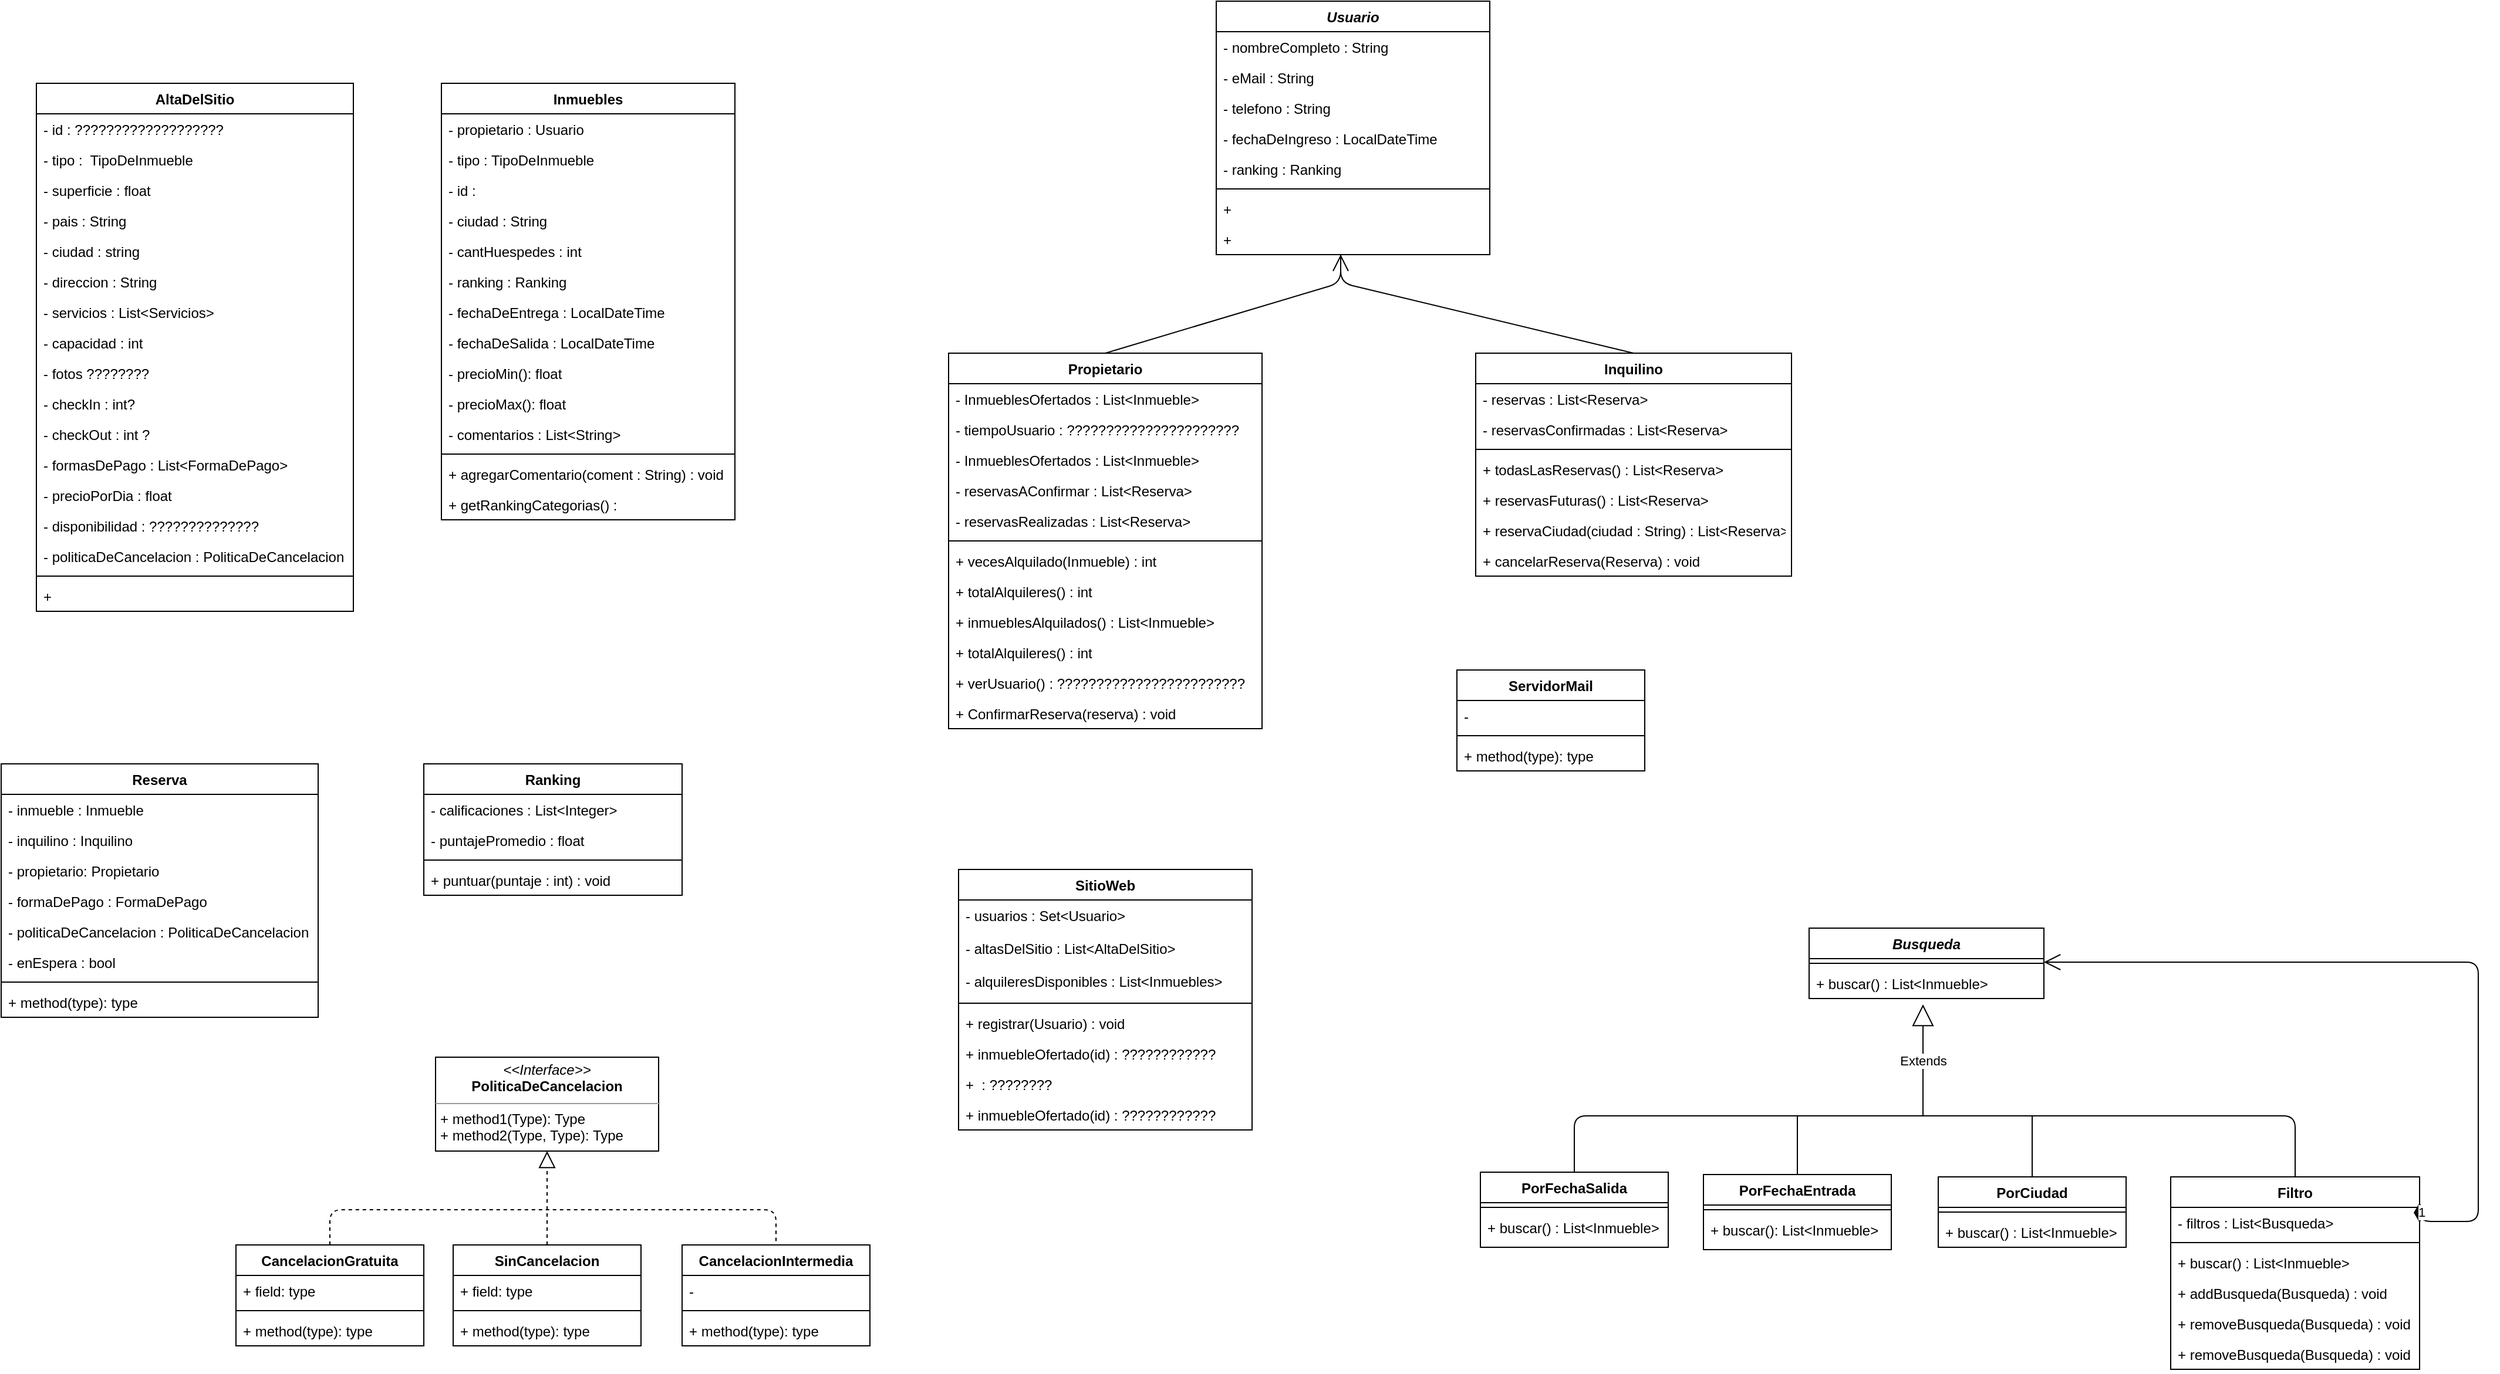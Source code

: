 <mxfile version="14.7.6" type="device"><diagram id="MOPJy_3uj7ncLjayXrmb" name="Page-1"><mxGraphModel dx="857" dy="722" grid="1" gridSize="10" guides="1" tooltips="1" connect="1" arrows="1" fold="1" page="1" pageScale="1" pageWidth="827" pageHeight="1169" math="0" shadow="0"><root><mxCell id="0"/><mxCell id="1" parent="0"/><mxCell id="2KjLav7BiIT0HmaRuALu-5" value="Usuario" style="swimlane;fontStyle=3;align=center;verticalAlign=top;childLayout=stackLayout;horizontal=1;startSize=26;horizontalStack=0;resizeParent=1;resizeParentMax=0;resizeLast=0;collapsible=1;marginBottom=0;" parent="1" vertex="1"><mxGeometry x="1155" y="40" width="233" height="216" as="geometry"/></mxCell><mxCell id="2KjLav7BiIT0HmaRuALu-9" value="- nombreCompleto : String" style="text;strokeColor=none;fillColor=none;align=left;verticalAlign=top;spacingLeft=4;spacingRight=4;overflow=hidden;rotatable=0;points=[[0,0.5],[1,0.5]];portConstraint=eastwest;" parent="2KjLav7BiIT0HmaRuALu-5" vertex="1"><mxGeometry y="26" width="233" height="26" as="geometry"/></mxCell><mxCell id="2KjLav7BiIT0HmaRuALu-6" value="- eMail : String" style="text;strokeColor=none;fillColor=none;align=left;verticalAlign=top;spacingLeft=4;spacingRight=4;overflow=hidden;rotatable=0;points=[[0,0.5],[1,0.5]];portConstraint=eastwest;" parent="2KjLav7BiIT0HmaRuALu-5" vertex="1"><mxGeometry y="52" width="233" height="26" as="geometry"/></mxCell><mxCell id="2KjLav7BiIT0HmaRuALu-10" value="- telefono : String" style="text;strokeColor=none;fillColor=none;align=left;verticalAlign=top;spacingLeft=4;spacingRight=4;overflow=hidden;rotatable=0;points=[[0,0.5],[1,0.5]];portConstraint=eastwest;" parent="2KjLav7BiIT0HmaRuALu-5" vertex="1"><mxGeometry y="78" width="233" height="26" as="geometry"/></mxCell><mxCell id="yBXDAzbW77xj4oHBGd5H-38" value="- fechaDeIngreso : LocalDateTime" style="text;strokeColor=none;fillColor=none;align=left;verticalAlign=top;spacingLeft=4;spacingRight=4;overflow=hidden;rotatable=0;points=[[0,0.5],[1,0.5]];portConstraint=eastwest;" parent="2KjLav7BiIT0HmaRuALu-5" vertex="1"><mxGeometry y="104" width="233" height="26" as="geometry"/></mxCell><mxCell id="2KjLav7BiIT0HmaRuALu-50" value="- ranking : Ranking" style="text;strokeColor=none;fillColor=none;align=left;verticalAlign=top;spacingLeft=4;spacingRight=4;overflow=hidden;rotatable=0;points=[[0,0.5],[1,0.5]];portConstraint=eastwest;" parent="2KjLav7BiIT0HmaRuALu-5" vertex="1"><mxGeometry y="130" width="233" height="26" as="geometry"/></mxCell><mxCell id="2KjLav7BiIT0HmaRuALu-7" value="" style="line;strokeWidth=1;fillColor=none;align=left;verticalAlign=middle;spacingTop=-1;spacingLeft=3;spacingRight=3;rotatable=0;labelPosition=right;points=[];portConstraint=eastwest;" parent="2KjLav7BiIT0HmaRuALu-5" vertex="1"><mxGeometry y="156" width="233" height="8" as="geometry"/></mxCell><mxCell id="2KjLav7BiIT0HmaRuALu-53" value="+" style="text;strokeColor=none;fillColor=none;align=left;verticalAlign=top;spacingLeft=4;spacingRight=4;overflow=hidden;rotatable=0;points=[[0,0.5],[1,0.5]];portConstraint=eastwest;" parent="2KjLav7BiIT0HmaRuALu-5" vertex="1"><mxGeometry y="164" width="233" height="26" as="geometry"/></mxCell><mxCell id="2KjLav7BiIT0HmaRuALu-51" value="+ " style="text;strokeColor=none;fillColor=none;align=left;verticalAlign=top;spacingLeft=4;spacingRight=4;overflow=hidden;rotatable=0;points=[[0,0.5],[1,0.5]];portConstraint=eastwest;" parent="2KjLav7BiIT0HmaRuALu-5" vertex="1"><mxGeometry y="190" width="233" height="26" as="geometry"/></mxCell><mxCell id="2KjLav7BiIT0HmaRuALu-11" value="AltaDelSitio" style="swimlane;fontStyle=1;align=center;verticalAlign=top;childLayout=stackLayout;horizontal=1;startSize=26;horizontalStack=0;resizeParent=1;resizeParentMax=0;resizeLast=0;collapsible=1;marginBottom=0;" parent="1" vertex="1"><mxGeometry x="150" y="110" width="270" height="450" as="geometry"/></mxCell><mxCell id="2KjLav7BiIT0HmaRuALu-12" value="- id : ???????????????????" style="text;strokeColor=none;fillColor=none;align=left;verticalAlign=top;spacingLeft=4;spacingRight=4;overflow=hidden;rotatable=0;points=[[0,0.5],[1,0.5]];portConstraint=eastwest;" parent="2KjLav7BiIT0HmaRuALu-11" vertex="1"><mxGeometry y="26" width="270" height="26" as="geometry"/></mxCell><mxCell id="yBXDAzbW77xj4oHBGd5H-39" value="- tipo :  TipoDeInmueble " style="text;strokeColor=none;fillColor=none;align=left;verticalAlign=top;spacingLeft=4;spacingRight=4;overflow=hidden;rotatable=0;points=[[0,0.5],[1,0.5]];portConstraint=eastwest;" parent="2KjLav7BiIT0HmaRuALu-11" vertex="1"><mxGeometry y="52" width="270" height="26" as="geometry"/></mxCell><mxCell id="2KjLav7BiIT0HmaRuALu-15" value="- superficie : float" style="text;strokeColor=none;fillColor=none;align=left;verticalAlign=top;spacingLeft=4;spacingRight=4;overflow=hidden;rotatable=0;points=[[0,0.5],[1,0.5]];portConstraint=eastwest;" parent="2KjLav7BiIT0HmaRuALu-11" vertex="1"><mxGeometry y="78" width="270" height="26" as="geometry"/></mxCell><mxCell id="2KjLav7BiIT0HmaRuALu-16" value="- pais : String" style="text;strokeColor=none;fillColor=none;align=left;verticalAlign=top;spacingLeft=4;spacingRight=4;overflow=hidden;rotatable=0;points=[[0,0.5],[1,0.5]];portConstraint=eastwest;" parent="2KjLav7BiIT0HmaRuALu-11" vertex="1"><mxGeometry y="104" width="270" height="26" as="geometry"/></mxCell><mxCell id="yBXDAzbW77xj4oHBGd5H-40" value="- ciudad : string" style="text;strokeColor=none;fillColor=none;align=left;verticalAlign=top;spacingLeft=4;spacingRight=4;overflow=hidden;rotatable=0;points=[[0,0.5],[1,0.5]];portConstraint=eastwest;" parent="2KjLav7BiIT0HmaRuALu-11" vertex="1"><mxGeometry y="130" width="270" height="26" as="geometry"/></mxCell><mxCell id="2KjLav7BiIT0HmaRuALu-17" value="- direccion : String" style="text;strokeColor=none;fillColor=none;align=left;verticalAlign=top;spacingLeft=4;spacingRight=4;overflow=hidden;rotatable=0;points=[[0,0.5],[1,0.5]];portConstraint=eastwest;" parent="2KjLav7BiIT0HmaRuALu-11" vertex="1"><mxGeometry y="156" width="270" height="26" as="geometry"/></mxCell><mxCell id="2KjLav7BiIT0HmaRuALu-18" value="- servicios : List&lt;Servicios&gt;" style="text;strokeColor=none;fillColor=none;align=left;verticalAlign=top;spacingLeft=4;spacingRight=4;overflow=hidden;rotatable=0;points=[[0,0.5],[1,0.5]];portConstraint=eastwest;" parent="2KjLav7BiIT0HmaRuALu-11" vertex="1"><mxGeometry y="182" width="270" height="26" as="geometry"/></mxCell><mxCell id="2KjLav7BiIT0HmaRuALu-19" value="- capacidad : int" style="text;strokeColor=none;fillColor=none;align=left;verticalAlign=top;spacingLeft=4;spacingRight=4;overflow=hidden;rotatable=0;points=[[0,0.5],[1,0.5]];portConstraint=eastwest;" parent="2KjLav7BiIT0HmaRuALu-11" vertex="1"><mxGeometry y="208" width="270" height="26" as="geometry"/></mxCell><mxCell id="2KjLav7BiIT0HmaRuALu-20" value="- fotos ????????" style="text;strokeColor=none;fillColor=none;align=left;verticalAlign=top;spacingLeft=4;spacingRight=4;overflow=hidden;rotatable=0;points=[[0,0.5],[1,0.5]];portConstraint=eastwest;" parent="2KjLav7BiIT0HmaRuALu-11" vertex="1"><mxGeometry y="234" width="270" height="26" as="geometry"/></mxCell><mxCell id="2KjLav7BiIT0HmaRuALu-21" value="- checkIn : int?&#10;" style="text;strokeColor=none;fillColor=none;align=left;verticalAlign=top;spacingLeft=4;spacingRight=4;overflow=hidden;rotatable=0;points=[[0,0.5],[1,0.5]];portConstraint=eastwest;" parent="2KjLav7BiIT0HmaRuALu-11" vertex="1"><mxGeometry y="260" width="270" height="26" as="geometry"/></mxCell><mxCell id="2KjLav7BiIT0HmaRuALu-22" value="- checkOut : int ?" style="text;strokeColor=none;fillColor=none;align=left;verticalAlign=top;spacingLeft=4;spacingRight=4;overflow=hidden;rotatable=0;points=[[0,0.5],[1,0.5]];portConstraint=eastwest;" parent="2KjLav7BiIT0HmaRuALu-11" vertex="1"><mxGeometry y="286" width="270" height="26" as="geometry"/></mxCell><mxCell id="2KjLav7BiIT0HmaRuALu-23" value="- formasDePago : List&lt;FormaDePago&gt;" style="text;strokeColor=none;fillColor=none;align=left;verticalAlign=top;spacingLeft=4;spacingRight=4;overflow=hidden;rotatable=0;points=[[0,0.5],[1,0.5]];portConstraint=eastwest;" parent="2KjLav7BiIT0HmaRuALu-11" vertex="1"><mxGeometry y="312" width="270" height="26" as="geometry"/></mxCell><mxCell id="yBXDAzbW77xj4oHBGd5H-41" value="- precioPorDia : float" style="text;strokeColor=none;fillColor=none;align=left;verticalAlign=top;spacingLeft=4;spacingRight=4;overflow=hidden;rotatable=0;points=[[0,0.5],[1,0.5]];portConstraint=eastwest;" parent="2KjLav7BiIT0HmaRuALu-11" vertex="1"><mxGeometry y="338" width="270" height="26" as="geometry"/></mxCell><mxCell id="yBXDAzbW77xj4oHBGd5H-42" value="- disponibilidad : ??????????????" style="text;strokeColor=none;fillColor=none;align=left;verticalAlign=top;spacingLeft=4;spacingRight=4;overflow=hidden;rotatable=0;points=[[0,0.5],[1,0.5]];portConstraint=eastwest;" parent="2KjLav7BiIT0HmaRuALu-11" vertex="1"><mxGeometry y="364" width="270" height="26" as="geometry"/></mxCell><mxCell id="yBXDAzbW77xj4oHBGd5H-46" value="- politicaDeCancelacion : PoliticaDeCancelacion" style="text;strokeColor=none;fillColor=none;align=left;verticalAlign=top;spacingLeft=4;spacingRight=4;overflow=hidden;rotatable=0;points=[[0,0.5],[1,0.5]];portConstraint=eastwest;" parent="2KjLav7BiIT0HmaRuALu-11" vertex="1"><mxGeometry y="390" width="270" height="26" as="geometry"/></mxCell><mxCell id="2KjLav7BiIT0HmaRuALu-13" value="" style="line;strokeWidth=1;fillColor=none;align=left;verticalAlign=middle;spacingTop=-1;spacingLeft=3;spacingRight=3;rotatable=0;labelPosition=right;points=[];portConstraint=eastwest;" parent="2KjLav7BiIT0HmaRuALu-11" vertex="1"><mxGeometry y="416" width="270" height="8" as="geometry"/></mxCell><mxCell id="2KjLav7BiIT0HmaRuALu-14" value="+ " style="text;strokeColor=none;fillColor=none;align=left;verticalAlign=top;spacingLeft=4;spacingRight=4;overflow=hidden;rotatable=0;points=[[0,0.5],[1,0.5]];portConstraint=eastwest;" parent="2KjLav7BiIT0HmaRuALu-11" vertex="1"><mxGeometry y="424" width="270" height="26" as="geometry"/></mxCell><mxCell id="yBXDAzbW77xj4oHBGd5H-10" value="" style="endArrow=open;endFill=1;endSize=12;html=1;exitX=0.5;exitY=0;exitDx=0;exitDy=0;entryX=0.455;entryY=0.995;entryDx=0;entryDy=0;entryPerimeter=0;" parent="1" source="yBXDAzbW77xj4oHBGd5H-16" target="2KjLav7BiIT0HmaRuALu-51" edge="1"><mxGeometry width="160" relative="1" as="geometry"><mxPoint x="1125" y="330" as="sourcePoint"/><mxPoint x="1175" y="360" as="targetPoint"/><Array as="points"><mxPoint x="1261" y="280"/></Array></mxGeometry></mxCell><mxCell id="yBXDAzbW77xj4oHBGd5H-11" value="" style="endArrow=none;html=1;entryX=0.5;entryY=0;entryDx=0;entryDy=0;exitX=0.455;exitY=0.995;exitDx=0;exitDy=0;exitPerimeter=0;" parent="1" source="2KjLav7BiIT0HmaRuALu-51" target="yBXDAzbW77xj4oHBGd5H-12" edge="1"><mxGeometry width="50" height="50" relative="1" as="geometry"><mxPoint x="1265" y="280" as="sourcePoint"/><mxPoint x="1415" y="336" as="targetPoint"/><Array as="points"><mxPoint x="1261" y="280"/></Array></mxGeometry></mxCell><mxCell id="yBXDAzbW77xj4oHBGd5H-12" value="Inquilino" style="swimlane;fontStyle=1;align=center;verticalAlign=top;childLayout=stackLayout;horizontal=1;startSize=26;horizontalStack=0;resizeParent=1;resizeParentMax=0;resizeLast=0;collapsible=1;marginBottom=0;" parent="1" vertex="1"><mxGeometry x="1376" y="340" width="269" height="190" as="geometry"/></mxCell><mxCell id="yBXDAzbW77xj4oHBGd5H-13" value="- reservas : List&lt;Reserva&gt;" style="text;strokeColor=none;fillColor=none;align=left;verticalAlign=top;spacingLeft=4;spacingRight=4;overflow=hidden;rotatable=0;points=[[0,0.5],[1,0.5]];portConstraint=eastwest;" parent="yBXDAzbW77xj4oHBGd5H-12" vertex="1"><mxGeometry y="26" width="269" height="26" as="geometry"/></mxCell><mxCell id="yBXDAzbW77xj4oHBGd5H-21" value="- reservasConfirmadas : List&lt;Reserva&gt;" style="text;strokeColor=none;fillColor=none;align=left;verticalAlign=top;spacingLeft=4;spacingRight=4;overflow=hidden;rotatable=0;points=[[0,0.5],[1,0.5]];portConstraint=eastwest;" parent="yBXDAzbW77xj4oHBGd5H-12" vertex="1"><mxGeometry y="52" width="269" height="26" as="geometry"/></mxCell><mxCell id="yBXDAzbW77xj4oHBGd5H-14" value="" style="line;strokeWidth=1;fillColor=none;align=left;verticalAlign=middle;spacingTop=-1;spacingLeft=3;spacingRight=3;rotatable=0;labelPosition=right;points=[];portConstraint=eastwest;" parent="yBXDAzbW77xj4oHBGd5H-12" vertex="1"><mxGeometry y="78" width="269" height="8" as="geometry"/></mxCell><mxCell id="yBXDAzbW77xj4oHBGd5H-15" value="+ todasLasReservas() : List&lt;Reserva&gt;" style="text;strokeColor=none;fillColor=none;align=left;verticalAlign=top;spacingLeft=4;spacingRight=4;overflow=hidden;rotatable=0;points=[[0,0.5],[1,0.5]];portConstraint=eastwest;" parent="yBXDAzbW77xj4oHBGd5H-12" vertex="1"><mxGeometry y="86" width="269" height="26" as="geometry"/></mxCell><mxCell id="yBXDAzbW77xj4oHBGd5H-23" value="+ reservasFuturas() : List&lt;Reserva&gt;" style="text;strokeColor=none;fillColor=none;align=left;verticalAlign=top;spacingLeft=4;spacingRight=4;overflow=hidden;rotatable=0;points=[[0,0.5],[1,0.5]];portConstraint=eastwest;" parent="yBXDAzbW77xj4oHBGd5H-12" vertex="1"><mxGeometry y="112" width="269" height="26" as="geometry"/></mxCell><mxCell id="yBXDAzbW77xj4oHBGd5H-25" value="+ reservaCiudad(ciudad : String) : List&lt;Reserva&gt;" style="text;strokeColor=none;fillColor=none;align=left;verticalAlign=top;spacingLeft=4;spacingRight=4;overflow=hidden;rotatable=0;points=[[0,0.5],[1,0.5]];portConstraint=eastwest;" parent="yBXDAzbW77xj4oHBGd5H-12" vertex="1"><mxGeometry y="138" width="269" height="26" as="geometry"/></mxCell><mxCell id="yBXDAzbW77xj4oHBGd5H-26" value="+ cancelarReserva(Reserva) : void " style="text;strokeColor=none;fillColor=none;align=left;verticalAlign=top;spacingLeft=4;spacingRight=4;overflow=hidden;rotatable=0;points=[[0,0.5],[1,0.5]];portConstraint=eastwest;" parent="yBXDAzbW77xj4oHBGd5H-12" vertex="1"><mxGeometry y="164" width="269" height="26" as="geometry"/></mxCell><mxCell id="yBXDAzbW77xj4oHBGd5H-16" value="Propietario" style="swimlane;fontStyle=1;align=center;verticalAlign=top;childLayout=stackLayout;horizontal=1;startSize=26;horizontalStack=0;resizeParent=1;resizeParentMax=0;resizeLast=0;collapsible=1;marginBottom=0;" parent="1" vertex="1"><mxGeometry x="927" y="340" width="267" height="320" as="geometry"/></mxCell><mxCell id="yBXDAzbW77xj4oHBGd5H-17" value="- InmueblesOfertados : List&lt;Inmueble&gt;" style="text;strokeColor=none;fillColor=none;align=left;verticalAlign=top;spacingLeft=4;spacingRight=4;overflow=hidden;rotatable=0;points=[[0,0.5],[1,0.5]];portConstraint=eastwest;" parent="yBXDAzbW77xj4oHBGd5H-16" vertex="1"><mxGeometry y="26" width="267" height="26" as="geometry"/></mxCell><mxCell id="yBXDAzbW77xj4oHBGd5H-27" value="- tiempoUsuario : ??????????????????????" style="text;strokeColor=none;fillColor=none;align=left;verticalAlign=top;spacingLeft=4;spacingRight=4;overflow=hidden;rotatable=0;points=[[0,0.5],[1,0.5]];portConstraint=eastwest;" parent="yBXDAzbW77xj4oHBGd5H-16" vertex="1"><mxGeometry y="52" width="267" height="26" as="geometry"/></mxCell><mxCell id="yBXDAzbW77xj4oHBGd5H-28" value="- InmueblesOfertados : List&lt;Inmueble&gt;" style="text;strokeColor=none;fillColor=none;align=left;verticalAlign=top;spacingLeft=4;spacingRight=4;overflow=hidden;rotatable=0;points=[[0,0.5],[1,0.5]];portConstraint=eastwest;" parent="yBXDAzbW77xj4oHBGd5H-16" vertex="1"><mxGeometry y="78" width="267" height="26" as="geometry"/></mxCell><mxCell id="yBXDAzbW77xj4oHBGd5H-34" value="- reservasAConfirmar : List&lt;Reserva&gt;&#10;" style="text;strokeColor=none;fillColor=none;align=left;verticalAlign=top;spacingLeft=4;spacingRight=4;overflow=hidden;rotatable=0;points=[[0,0.5],[1,0.5]];portConstraint=eastwest;" parent="yBXDAzbW77xj4oHBGd5H-16" vertex="1"><mxGeometry y="104" width="267" height="26" as="geometry"/></mxCell><mxCell id="yBXDAzbW77xj4oHBGd5H-45" value="- reservasRealizadas : List&lt;Reserva&gt;&#10;" style="text;strokeColor=none;fillColor=none;align=left;verticalAlign=top;spacingLeft=4;spacingRight=4;overflow=hidden;rotatable=0;points=[[0,0.5],[1,0.5]];portConstraint=eastwest;" parent="yBXDAzbW77xj4oHBGd5H-16" vertex="1"><mxGeometry y="130" width="267" height="26" as="geometry"/></mxCell><mxCell id="yBXDAzbW77xj4oHBGd5H-18" value="" style="line;strokeWidth=1;fillColor=none;align=left;verticalAlign=middle;spacingTop=-1;spacingLeft=3;spacingRight=3;rotatable=0;labelPosition=right;points=[];portConstraint=eastwest;" parent="yBXDAzbW77xj4oHBGd5H-16" vertex="1"><mxGeometry y="156" width="267" height="8" as="geometry"/></mxCell><mxCell id="yBXDAzbW77xj4oHBGd5H-19" value="+ vecesAlquilado(Inmueble) : int" style="text;strokeColor=none;fillColor=none;align=left;verticalAlign=top;spacingLeft=4;spacingRight=4;overflow=hidden;rotatable=0;points=[[0,0.5],[1,0.5]];portConstraint=eastwest;" parent="yBXDAzbW77xj4oHBGd5H-16" vertex="1"><mxGeometry y="164" width="267" height="26" as="geometry"/></mxCell><mxCell id="yBXDAzbW77xj4oHBGd5H-31" value="+ totalAlquileres() : int&#10;" style="text;strokeColor=none;fillColor=none;align=left;verticalAlign=top;spacingLeft=4;spacingRight=4;overflow=hidden;rotatable=0;points=[[0,0.5],[1,0.5]];portConstraint=eastwest;" parent="yBXDAzbW77xj4oHBGd5H-16" vertex="1"><mxGeometry y="190" width="267" height="26" as="geometry"/></mxCell><mxCell id="yBXDAzbW77xj4oHBGd5H-30" value="+ inmueblesAlquilados() : List&lt;Inmueble&gt;" style="text;strokeColor=none;fillColor=none;align=left;verticalAlign=top;spacingLeft=4;spacingRight=4;overflow=hidden;rotatable=0;points=[[0,0.5],[1,0.5]];portConstraint=eastwest;" parent="yBXDAzbW77xj4oHBGd5H-16" vertex="1"><mxGeometry y="216" width="267" height="26" as="geometry"/></mxCell><mxCell id="yBXDAzbW77xj4oHBGd5H-33" value="+ totalAlquileres() : int&#10;" style="text;strokeColor=none;fillColor=none;align=left;verticalAlign=top;spacingLeft=4;spacingRight=4;overflow=hidden;rotatable=0;points=[[0,0.5],[1,0.5]];portConstraint=eastwest;" parent="yBXDAzbW77xj4oHBGd5H-16" vertex="1"><mxGeometry y="242" width="267" height="26" as="geometry"/></mxCell><mxCell id="yBXDAzbW77xj4oHBGd5H-35" value="+ verUsuario() : ????????????????????????" style="text;strokeColor=none;fillColor=none;align=left;verticalAlign=top;spacingLeft=4;spacingRight=4;overflow=hidden;rotatable=0;points=[[0,0.5],[1,0.5]];portConstraint=eastwest;" parent="yBXDAzbW77xj4oHBGd5H-16" vertex="1"><mxGeometry y="268" width="267" height="26" as="geometry"/></mxCell><mxCell id="yBXDAzbW77xj4oHBGd5H-37" value="+ ConfirmarReserva(reserva) : void" style="text;strokeColor=none;fillColor=none;align=left;verticalAlign=top;spacingLeft=4;spacingRight=4;overflow=hidden;rotatable=0;points=[[0,0.5],[1,0.5]];portConstraint=eastwest;" parent="yBXDAzbW77xj4oHBGd5H-16" vertex="1"><mxGeometry y="294" width="267" height="26" as="geometry"/></mxCell><mxCell id="yBXDAzbW77xj4oHBGd5H-47" value="Inmuebles" style="swimlane;fontStyle=1;align=center;verticalAlign=top;childLayout=stackLayout;horizontal=1;startSize=26;horizontalStack=0;resizeParent=1;resizeParentMax=0;resizeLast=0;collapsible=1;marginBottom=0;" parent="1" vertex="1"><mxGeometry x="495" y="110" width="250" height="372" as="geometry"/></mxCell><mxCell id="yBXDAzbW77xj4oHBGd5H-48" value="- propietario : Usuario" style="text;strokeColor=none;fillColor=none;align=left;verticalAlign=top;spacingLeft=4;spacingRight=4;overflow=hidden;rotatable=0;points=[[0,0.5],[1,0.5]];portConstraint=eastwest;" parent="yBXDAzbW77xj4oHBGd5H-47" vertex="1"><mxGeometry y="26" width="250" height="26" as="geometry"/></mxCell><mxCell id="yBXDAzbW77xj4oHBGd5H-52" value="- tipo : TipoDeInmueble" style="text;strokeColor=none;fillColor=none;align=left;verticalAlign=top;spacingLeft=4;spacingRight=4;overflow=hidden;rotatable=0;points=[[0,0.5],[1,0.5]];portConstraint=eastwest;" parent="yBXDAzbW77xj4oHBGd5H-47" vertex="1"><mxGeometry y="52" width="250" height="26" as="geometry"/></mxCell><mxCell id="yBXDAzbW77xj4oHBGd5H-53" value="- id : " style="text;strokeColor=none;fillColor=none;align=left;verticalAlign=top;spacingLeft=4;spacingRight=4;overflow=hidden;rotatable=0;points=[[0,0.5],[1,0.5]];portConstraint=eastwest;" parent="yBXDAzbW77xj4oHBGd5H-47" vertex="1"><mxGeometry y="78" width="250" height="26" as="geometry"/></mxCell><mxCell id="yBXDAzbW77xj4oHBGd5H-58" value="- ciudad : String" style="text;strokeColor=none;fillColor=none;align=left;verticalAlign=top;spacingLeft=4;spacingRight=4;overflow=hidden;rotatable=0;points=[[0,0.5],[1,0.5]];portConstraint=eastwest;" parent="yBXDAzbW77xj4oHBGd5H-47" vertex="1"><mxGeometry y="104" width="250" height="26" as="geometry"/></mxCell><mxCell id="yBXDAzbW77xj4oHBGd5H-57" value="- cantHuespedes : int" style="text;strokeColor=none;fillColor=none;align=left;verticalAlign=top;spacingLeft=4;spacingRight=4;overflow=hidden;rotatable=0;points=[[0,0.5],[1,0.5]];portConstraint=eastwest;" parent="yBXDAzbW77xj4oHBGd5H-47" vertex="1"><mxGeometry y="130" width="250" height="26" as="geometry"/></mxCell><mxCell id="yBXDAzbW77xj4oHBGd5H-51" value="- ranking : Ranking" style="text;strokeColor=none;fillColor=none;align=left;verticalAlign=top;spacingLeft=4;spacingRight=4;overflow=hidden;rotatable=0;points=[[0,0.5],[1,0.5]];portConstraint=eastwest;" parent="yBXDAzbW77xj4oHBGd5H-47" vertex="1"><mxGeometry y="156" width="250" height="26" as="geometry"/></mxCell><mxCell id="yBXDAzbW77xj4oHBGd5H-54" value="- fechaDeEntrega : LocalDateTime" style="text;strokeColor=none;fillColor=none;align=left;verticalAlign=top;spacingLeft=4;spacingRight=4;overflow=hidden;rotatable=0;points=[[0,0.5],[1,0.5]];portConstraint=eastwest;" parent="yBXDAzbW77xj4oHBGd5H-47" vertex="1"><mxGeometry y="182" width="250" height="26" as="geometry"/></mxCell><mxCell id="yBXDAzbW77xj4oHBGd5H-55" value="- fechaDeSalida : LocalDateTime" style="text;strokeColor=none;fillColor=none;align=left;verticalAlign=top;spacingLeft=4;spacingRight=4;overflow=hidden;rotatable=0;points=[[0,0.5],[1,0.5]];portConstraint=eastwest;" parent="yBXDAzbW77xj4oHBGd5H-47" vertex="1"><mxGeometry y="208" width="250" height="26" as="geometry"/></mxCell><mxCell id="yBXDAzbW77xj4oHBGd5H-59" value="- precioMin(): float" style="text;strokeColor=none;fillColor=none;align=left;verticalAlign=top;spacingLeft=4;spacingRight=4;overflow=hidden;rotatable=0;points=[[0,0.5],[1,0.5]];portConstraint=eastwest;" parent="yBXDAzbW77xj4oHBGd5H-47" vertex="1"><mxGeometry y="234" width="250" height="26" as="geometry"/></mxCell><mxCell id="yBXDAzbW77xj4oHBGd5H-60" value="- precioMax(): float" style="text;strokeColor=none;fillColor=none;align=left;verticalAlign=top;spacingLeft=4;spacingRight=4;overflow=hidden;rotatable=0;points=[[0,0.5],[1,0.5]];portConstraint=eastwest;" parent="yBXDAzbW77xj4oHBGd5H-47" vertex="1"><mxGeometry y="260" width="250" height="26" as="geometry"/></mxCell><mxCell id="yBXDAzbW77xj4oHBGd5H-61" value="- comentarios : List&lt;String&gt;" style="text;strokeColor=none;fillColor=none;align=left;verticalAlign=top;spacingLeft=4;spacingRight=4;overflow=hidden;rotatable=0;points=[[0,0.5],[1,0.5]];portConstraint=eastwest;" parent="yBXDAzbW77xj4oHBGd5H-47" vertex="1"><mxGeometry y="286" width="250" height="26" as="geometry"/></mxCell><mxCell id="yBXDAzbW77xj4oHBGd5H-49" value="" style="line;strokeWidth=1;fillColor=none;align=left;verticalAlign=middle;spacingTop=-1;spacingLeft=3;spacingRight=3;rotatable=0;labelPosition=right;points=[];portConstraint=eastwest;" parent="yBXDAzbW77xj4oHBGd5H-47" vertex="1"><mxGeometry y="312" width="250" height="8" as="geometry"/></mxCell><mxCell id="yBXDAzbW77xj4oHBGd5H-50" value="+ agregarComentario(coment : String) : void" style="text;strokeColor=none;fillColor=none;align=left;verticalAlign=top;spacingLeft=4;spacingRight=4;overflow=hidden;rotatable=0;points=[[0,0.5],[1,0.5]];portConstraint=eastwest;" parent="yBXDAzbW77xj4oHBGd5H-47" vertex="1"><mxGeometry y="320" width="250" height="26" as="geometry"/></mxCell><mxCell id="yBXDAzbW77xj4oHBGd5H-62" value="+ getRankingCategorias() : " style="text;strokeColor=none;fillColor=none;align=left;verticalAlign=top;spacingLeft=4;spacingRight=4;overflow=hidden;rotatable=0;points=[[0,0.5],[1,0.5]];portConstraint=eastwest;" parent="yBXDAzbW77xj4oHBGd5H-47" vertex="1"><mxGeometry y="346" width="250" height="26" as="geometry"/></mxCell><mxCell id="yBXDAzbW77xj4oHBGd5H-63" value="Ranking" style="swimlane;fontStyle=1;align=center;verticalAlign=top;childLayout=stackLayout;horizontal=1;startSize=26;horizontalStack=0;resizeParent=1;resizeParentMax=0;resizeLast=0;collapsible=1;marginBottom=0;" parent="1" vertex="1"><mxGeometry x="480" y="690" width="220" height="112" as="geometry"/></mxCell><mxCell id="yBXDAzbW77xj4oHBGd5H-64" value="- calificaciones : List&lt;Integer&gt;" style="text;strokeColor=none;fillColor=none;align=left;verticalAlign=top;spacingLeft=4;spacingRight=4;overflow=hidden;rotatable=0;points=[[0,0.5],[1,0.5]];portConstraint=eastwest;" parent="yBXDAzbW77xj4oHBGd5H-63" vertex="1"><mxGeometry y="26" width="220" height="26" as="geometry"/></mxCell><mxCell id="yBXDAzbW77xj4oHBGd5H-67" value="- puntajePromedio : float" style="text;strokeColor=none;fillColor=none;align=left;verticalAlign=top;spacingLeft=4;spacingRight=4;overflow=hidden;rotatable=0;points=[[0,0.5],[1,0.5]];portConstraint=eastwest;" parent="yBXDAzbW77xj4oHBGd5H-63" vertex="1"><mxGeometry y="52" width="220" height="26" as="geometry"/></mxCell><mxCell id="yBXDAzbW77xj4oHBGd5H-65" value="" style="line;strokeWidth=1;fillColor=none;align=left;verticalAlign=middle;spacingTop=-1;spacingLeft=3;spacingRight=3;rotatable=0;labelPosition=right;points=[];portConstraint=eastwest;" parent="yBXDAzbW77xj4oHBGd5H-63" vertex="1"><mxGeometry y="78" width="220" height="8" as="geometry"/></mxCell><mxCell id="yBXDAzbW77xj4oHBGd5H-66" value="+ puntuar(puntaje : int) : void" style="text;strokeColor=none;fillColor=none;align=left;verticalAlign=top;spacingLeft=4;spacingRight=4;overflow=hidden;rotatable=0;points=[[0,0.5],[1,0.5]];portConstraint=eastwest;" parent="yBXDAzbW77xj4oHBGd5H-63" vertex="1"><mxGeometry y="86" width="220" height="26" as="geometry"/></mxCell><mxCell id="yBXDAzbW77xj4oHBGd5H-68" value="Reserva" style="swimlane;fontStyle=1;align=center;verticalAlign=top;childLayout=stackLayout;horizontal=1;startSize=26;horizontalStack=0;resizeParent=1;resizeParentMax=0;resizeLast=0;collapsible=1;marginBottom=0;" parent="1" vertex="1"><mxGeometry x="120" y="690" width="270" height="216" as="geometry"/></mxCell><mxCell id="yBXDAzbW77xj4oHBGd5H-69" value="- inmueble : Inmueble" style="text;strokeColor=none;fillColor=none;align=left;verticalAlign=top;spacingLeft=4;spacingRight=4;overflow=hidden;rotatable=0;points=[[0,0.5],[1,0.5]];portConstraint=eastwest;" parent="yBXDAzbW77xj4oHBGd5H-68" vertex="1"><mxGeometry y="26" width="270" height="26" as="geometry"/></mxCell><mxCell id="yBXDAzbW77xj4oHBGd5H-72" value="- inquilino : Inquilino" style="text;strokeColor=none;fillColor=none;align=left;verticalAlign=top;spacingLeft=4;spacingRight=4;overflow=hidden;rotatable=0;points=[[0,0.5],[1,0.5]];portConstraint=eastwest;" parent="yBXDAzbW77xj4oHBGd5H-68" vertex="1"><mxGeometry y="52" width="270" height="26" as="geometry"/></mxCell><mxCell id="yBXDAzbW77xj4oHBGd5H-73" value="- propietario: Propietario" style="text;strokeColor=none;fillColor=none;align=left;verticalAlign=top;spacingLeft=4;spacingRight=4;overflow=hidden;rotatable=0;points=[[0,0.5],[1,0.5]];portConstraint=eastwest;" parent="yBXDAzbW77xj4oHBGd5H-68" vertex="1"><mxGeometry y="78" width="270" height="26" as="geometry"/></mxCell><mxCell id="yBXDAzbW77xj4oHBGd5H-74" value="- formaDePago : FormaDePago" style="text;strokeColor=none;fillColor=none;align=left;verticalAlign=top;spacingLeft=4;spacingRight=4;overflow=hidden;rotatable=0;points=[[0,0.5],[1,0.5]];portConstraint=eastwest;" parent="yBXDAzbW77xj4oHBGd5H-68" vertex="1"><mxGeometry y="104" width="270" height="26" as="geometry"/></mxCell><mxCell id="yBXDAzbW77xj4oHBGd5H-75" value="- politicaDeCancelacion : PoliticaDeCancelacion " style="text;strokeColor=none;fillColor=none;align=left;verticalAlign=top;spacingLeft=4;spacingRight=4;overflow=hidden;rotatable=0;points=[[0,0.5],[1,0.5]];portConstraint=eastwest;" parent="yBXDAzbW77xj4oHBGd5H-68" vertex="1"><mxGeometry y="130" width="270" height="26" as="geometry"/></mxCell><mxCell id="yBXDAzbW77xj4oHBGd5H-76" value="- enEspera : bool" style="text;strokeColor=none;fillColor=none;align=left;verticalAlign=top;spacingLeft=4;spacingRight=4;overflow=hidden;rotatable=0;points=[[0,0.5],[1,0.5]];portConstraint=eastwest;" parent="yBXDAzbW77xj4oHBGd5H-68" vertex="1"><mxGeometry y="156" width="270" height="26" as="geometry"/></mxCell><mxCell id="yBXDAzbW77xj4oHBGd5H-70" value="" style="line;strokeWidth=1;fillColor=none;align=left;verticalAlign=middle;spacingTop=-1;spacingLeft=3;spacingRight=3;rotatable=0;labelPosition=right;points=[];portConstraint=eastwest;" parent="yBXDAzbW77xj4oHBGd5H-68" vertex="1"><mxGeometry y="182" width="270" height="8" as="geometry"/></mxCell><mxCell id="yBXDAzbW77xj4oHBGd5H-71" value="+ method(type): type" style="text;strokeColor=none;fillColor=none;align=left;verticalAlign=top;spacingLeft=4;spacingRight=4;overflow=hidden;rotatable=0;points=[[0,0.5],[1,0.5]];portConstraint=eastwest;" parent="yBXDAzbW77xj4oHBGd5H-68" vertex="1"><mxGeometry y="190" width="270" height="26" as="geometry"/></mxCell><mxCell id="yBXDAzbW77xj4oHBGd5H-77" value="&lt;p style=&quot;margin: 0px ; margin-top: 4px ; text-align: center&quot;&gt;&lt;i&gt;&amp;lt;&amp;lt;Interface&amp;gt;&amp;gt;&lt;/i&gt;&lt;br&gt;&lt;b&gt;PoliticaDeCancelacion&lt;/b&gt;&lt;/p&gt;&lt;hr size=&quot;1&quot;&gt;&lt;p style=&quot;margin: 0px ; margin-left: 4px&quot;&gt;+ method1(Type): Type&lt;br&gt;+ method2(Type, Type): Type&lt;/p&gt;" style="verticalAlign=top;align=left;overflow=fill;fontSize=12;fontFamily=Helvetica;html=1;" parent="1" vertex="1"><mxGeometry x="490" y="940" width="190" height="80" as="geometry"/></mxCell><mxCell id="yBXDAzbW77xj4oHBGd5H-78" value="" style="endArrow=block;dashed=1;endFill=0;endSize=12;html=1;entryX=0.5;entryY=1;entryDx=0;entryDy=0;exitX=0.5;exitY=0;exitDx=0;exitDy=0;" parent="1" source="yBXDAzbW77xj4oHBGd5H-84" target="yBXDAzbW77xj4oHBGd5H-77" edge="1"><mxGeometry width="160" relative="1" as="geometry"><mxPoint x="780" y="1060" as="sourcePoint"/><mxPoint x="630" y="990" as="targetPoint"/><Array as="points"><mxPoint x="585" y="1060"/></Array></mxGeometry></mxCell><mxCell id="yBXDAzbW77xj4oHBGd5H-79" value="CancelacionGratuita" style="swimlane;fontStyle=1;align=center;verticalAlign=top;childLayout=stackLayout;horizontal=1;startSize=26;horizontalStack=0;resizeParent=1;resizeParentMax=0;resizeLast=0;collapsible=1;marginBottom=0;" parent="1" vertex="1"><mxGeometry x="320" y="1100" width="160" height="86" as="geometry"/></mxCell><mxCell id="yBXDAzbW77xj4oHBGd5H-80" value="+ field: type" style="text;strokeColor=none;fillColor=none;align=left;verticalAlign=top;spacingLeft=4;spacingRight=4;overflow=hidden;rotatable=0;points=[[0,0.5],[1,0.5]];portConstraint=eastwest;" parent="yBXDAzbW77xj4oHBGd5H-79" vertex="1"><mxGeometry y="26" width="160" height="26" as="geometry"/></mxCell><mxCell id="yBXDAzbW77xj4oHBGd5H-81" value="" style="line;strokeWidth=1;fillColor=none;align=left;verticalAlign=middle;spacingTop=-1;spacingLeft=3;spacingRight=3;rotatable=0;labelPosition=right;points=[];portConstraint=eastwest;" parent="yBXDAzbW77xj4oHBGd5H-79" vertex="1"><mxGeometry y="52" width="160" height="8" as="geometry"/></mxCell><mxCell id="yBXDAzbW77xj4oHBGd5H-82" value="+ method(type): type" style="text;strokeColor=none;fillColor=none;align=left;verticalAlign=top;spacingLeft=4;spacingRight=4;overflow=hidden;rotatable=0;points=[[0,0.5],[1,0.5]];portConstraint=eastwest;" parent="yBXDAzbW77xj4oHBGd5H-79" vertex="1"><mxGeometry y="60" width="160" height="26" as="geometry"/></mxCell><mxCell id="yBXDAzbW77xj4oHBGd5H-84" value="SinCancelacion" style="swimlane;fontStyle=1;align=center;verticalAlign=top;childLayout=stackLayout;horizontal=1;startSize=26;horizontalStack=0;resizeParent=1;resizeParentMax=0;resizeLast=0;collapsible=1;marginBottom=0;" parent="1" vertex="1"><mxGeometry x="505" y="1100" width="160" height="86" as="geometry"/></mxCell><mxCell id="yBXDAzbW77xj4oHBGd5H-85" value="+ field: type" style="text;strokeColor=none;fillColor=none;align=left;verticalAlign=top;spacingLeft=4;spacingRight=4;overflow=hidden;rotatable=0;points=[[0,0.5],[1,0.5]];portConstraint=eastwest;" parent="yBXDAzbW77xj4oHBGd5H-84" vertex="1"><mxGeometry y="26" width="160" height="26" as="geometry"/></mxCell><mxCell id="yBXDAzbW77xj4oHBGd5H-86" value="" style="line;strokeWidth=1;fillColor=none;align=left;verticalAlign=middle;spacingTop=-1;spacingLeft=3;spacingRight=3;rotatable=0;labelPosition=right;points=[];portConstraint=eastwest;" parent="yBXDAzbW77xj4oHBGd5H-84" vertex="1"><mxGeometry y="52" width="160" height="8" as="geometry"/></mxCell><mxCell id="yBXDAzbW77xj4oHBGd5H-87" value="+ method(type): type" style="text;strokeColor=none;fillColor=none;align=left;verticalAlign=top;spacingLeft=4;spacingRight=4;overflow=hidden;rotatable=0;points=[[0,0.5],[1,0.5]];portConstraint=eastwest;" parent="yBXDAzbW77xj4oHBGd5H-84" vertex="1"><mxGeometry y="60" width="160" height="26" as="geometry"/></mxCell><mxCell id="yBXDAzbW77xj4oHBGd5H-88" value="CancelacionIntermedia" style="swimlane;fontStyle=1;align=center;verticalAlign=top;childLayout=stackLayout;horizontal=1;startSize=26;horizontalStack=0;resizeParent=1;resizeParentMax=0;resizeLast=0;collapsible=1;marginBottom=0;" parent="1" vertex="1"><mxGeometry x="700" y="1100" width="160" height="86" as="geometry"/></mxCell><mxCell id="yBXDAzbW77xj4oHBGd5H-89" value="- " style="text;strokeColor=none;fillColor=none;align=left;verticalAlign=top;spacingLeft=4;spacingRight=4;overflow=hidden;rotatable=0;points=[[0,0.5],[1,0.5]];portConstraint=eastwest;" parent="yBXDAzbW77xj4oHBGd5H-88" vertex="1"><mxGeometry y="26" width="160" height="26" as="geometry"/></mxCell><mxCell id="yBXDAzbW77xj4oHBGd5H-90" value="" style="line;strokeWidth=1;fillColor=none;align=left;verticalAlign=middle;spacingTop=-1;spacingLeft=3;spacingRight=3;rotatable=0;labelPosition=right;points=[];portConstraint=eastwest;" parent="yBXDAzbW77xj4oHBGd5H-88" vertex="1"><mxGeometry y="52" width="160" height="8" as="geometry"/></mxCell><mxCell id="yBXDAzbW77xj4oHBGd5H-91" value="+ method(type): type" style="text;strokeColor=none;fillColor=none;align=left;verticalAlign=top;spacingLeft=4;spacingRight=4;overflow=hidden;rotatable=0;points=[[0,0.5],[1,0.5]];portConstraint=eastwest;" parent="yBXDAzbW77xj4oHBGd5H-88" vertex="1"><mxGeometry y="60" width="160" height="26" as="geometry"/></mxCell><mxCell id="yBXDAzbW77xj4oHBGd5H-92" value="" style="endArrow=none;dashed=1;html=1;exitX=0.5;exitY=0;exitDx=0;exitDy=0;entryX=0.5;entryY=0;entryDx=0;entryDy=0;" parent="1" source="yBXDAzbW77xj4oHBGd5H-79" target="yBXDAzbW77xj4oHBGd5H-88" edge="1"><mxGeometry width="50" height="50" relative="1" as="geometry"><mxPoint x="390" y="1070" as="sourcePoint"/><mxPoint x="780" y="1060" as="targetPoint"/><Array as="points"><mxPoint x="400" y="1070"/><mxPoint x="660" y="1070"/><mxPoint x="780" y="1070"/></Array></mxGeometry></mxCell><mxCell id="yBXDAzbW77xj4oHBGd5H-93" value="SitioWeb" style="swimlane;fontStyle=1;align=center;verticalAlign=top;childLayout=stackLayout;horizontal=1;startSize=26;horizontalStack=0;resizeParent=1;resizeParentMax=0;resizeLast=0;collapsible=1;marginBottom=0;" parent="1" vertex="1"><mxGeometry x="935.5" y="780" width="250" height="222" as="geometry"/></mxCell><mxCell id="yBXDAzbW77xj4oHBGd5H-98" value="- usuarios : Set&lt;Usuario&gt;" style="text;strokeColor=none;fillColor=none;align=left;verticalAlign=top;spacingLeft=4;spacingRight=4;overflow=hidden;rotatable=0;points=[[0,0.5],[1,0.5]];portConstraint=eastwest;" parent="yBXDAzbW77xj4oHBGd5H-93" vertex="1"><mxGeometry y="26" width="250" height="28" as="geometry"/></mxCell><mxCell id="yBXDAzbW77xj4oHBGd5H-99" value="- altasDelSitio : List&lt;AltaDelSitio&gt;" style="text;strokeColor=none;fillColor=none;align=left;verticalAlign=top;spacingLeft=4;spacingRight=4;overflow=hidden;rotatable=0;points=[[0,0.5],[1,0.5]];portConstraint=eastwest;" parent="yBXDAzbW77xj4oHBGd5H-93" vertex="1"><mxGeometry y="54" width="250" height="28" as="geometry"/></mxCell><mxCell id="oxIj4oLeHcIWthX3MCrE-1" value="- alquileresDisponibles : List&lt;Inmuebles&gt; " style="text;strokeColor=none;fillColor=none;align=left;verticalAlign=top;spacingLeft=4;spacingRight=4;overflow=hidden;rotatable=0;points=[[0,0.5],[1,0.5]];portConstraint=eastwest;" vertex="1" parent="yBXDAzbW77xj4oHBGd5H-93"><mxGeometry y="82" width="250" height="28" as="geometry"/></mxCell><mxCell id="yBXDAzbW77xj4oHBGd5H-95" value="" style="line;strokeWidth=1;fillColor=none;align=left;verticalAlign=middle;spacingTop=-1;spacingLeft=3;spacingRight=3;rotatable=0;labelPosition=right;points=[];portConstraint=eastwest;" parent="yBXDAzbW77xj4oHBGd5H-93" vertex="1"><mxGeometry y="110" width="250" height="8" as="geometry"/></mxCell><mxCell id="yBXDAzbW77xj4oHBGd5H-96" value="+ registrar(Usuario) : void" style="text;strokeColor=none;fillColor=none;align=left;verticalAlign=top;spacingLeft=4;spacingRight=4;overflow=hidden;rotatable=0;points=[[0,0.5],[1,0.5]];portConstraint=eastwest;" parent="yBXDAzbW77xj4oHBGd5H-93" vertex="1"><mxGeometry y="118" width="250" height="26" as="geometry"/></mxCell><mxCell id="yBXDAzbW77xj4oHBGd5H-100" value="+ inmuebleOfertado(id) : ????????????" style="text;strokeColor=none;fillColor=none;align=left;verticalAlign=top;spacingLeft=4;spacingRight=4;overflow=hidden;rotatable=0;points=[[0,0.5],[1,0.5]];portConstraint=eastwest;" parent="yBXDAzbW77xj4oHBGd5H-93" vertex="1"><mxGeometry y="144" width="250" height="26" as="geometry"/></mxCell><mxCell id="yBXDAzbW77xj4oHBGd5H-101" value="+  : ????????" style="text;strokeColor=none;fillColor=none;align=left;verticalAlign=top;spacingLeft=4;spacingRight=4;overflow=hidden;rotatable=0;points=[[0,0.5],[1,0.5]];portConstraint=eastwest;" parent="yBXDAzbW77xj4oHBGd5H-93" vertex="1"><mxGeometry y="170" width="250" height="26" as="geometry"/></mxCell><mxCell id="yBXDAzbW77xj4oHBGd5H-102" value="+ inmuebleOfertado(id) : ????????????" style="text;strokeColor=none;fillColor=none;align=left;verticalAlign=top;spacingLeft=4;spacingRight=4;overflow=hidden;rotatable=0;points=[[0,0.5],[1,0.5]];portConstraint=eastwest;" parent="yBXDAzbW77xj4oHBGd5H-93" vertex="1"><mxGeometry y="196" width="250" height="26" as="geometry"/></mxCell><mxCell id="oxIj4oLeHcIWthX3MCrE-6" value="ServidorMail" style="swimlane;fontStyle=1;align=center;verticalAlign=top;childLayout=stackLayout;horizontal=1;startSize=26;horizontalStack=0;resizeParent=1;resizeParentMax=0;resizeLast=0;collapsible=1;marginBottom=0;" vertex="1" parent="1"><mxGeometry x="1360" y="610" width="160" height="86" as="geometry"/></mxCell><mxCell id="oxIj4oLeHcIWthX3MCrE-7" value="-" style="text;strokeColor=none;fillColor=none;align=left;verticalAlign=top;spacingLeft=4;spacingRight=4;overflow=hidden;rotatable=0;points=[[0,0.5],[1,0.5]];portConstraint=eastwest;" vertex="1" parent="oxIj4oLeHcIWthX3MCrE-6"><mxGeometry y="26" width="160" height="26" as="geometry"/></mxCell><mxCell id="oxIj4oLeHcIWthX3MCrE-8" value="" style="line;strokeWidth=1;fillColor=none;align=left;verticalAlign=middle;spacingTop=-1;spacingLeft=3;spacingRight=3;rotatable=0;labelPosition=right;points=[];portConstraint=eastwest;" vertex="1" parent="oxIj4oLeHcIWthX3MCrE-6"><mxGeometry y="52" width="160" height="8" as="geometry"/></mxCell><mxCell id="oxIj4oLeHcIWthX3MCrE-9" value="+ method(type): type" style="text;strokeColor=none;fillColor=none;align=left;verticalAlign=top;spacingLeft=4;spacingRight=4;overflow=hidden;rotatable=0;points=[[0,0.5],[1,0.5]];portConstraint=eastwest;" vertex="1" parent="oxIj4oLeHcIWthX3MCrE-6"><mxGeometry y="60" width="160" height="26" as="geometry"/></mxCell><mxCell id="oxIj4oLeHcIWthX3MCrE-10" value="Filtro" style="swimlane;fontStyle=1;align=center;verticalAlign=top;childLayout=stackLayout;horizontal=1;startSize=26;horizontalStack=0;resizeParent=1;resizeParentMax=0;resizeLast=0;collapsible=1;marginBottom=0;" vertex="1" parent="1"><mxGeometry x="1968" y="1042" width="212" height="164" as="geometry"/></mxCell><mxCell id="oxIj4oLeHcIWthX3MCrE-11" value="- filtros : List&lt;Busqueda&gt;" style="text;strokeColor=none;fillColor=none;align=left;verticalAlign=top;spacingLeft=4;spacingRight=4;overflow=hidden;rotatable=0;points=[[0,0.5],[1,0.5]];portConstraint=eastwest;" vertex="1" parent="oxIj4oLeHcIWthX3MCrE-10"><mxGeometry y="26" width="212" height="26" as="geometry"/></mxCell><mxCell id="oxIj4oLeHcIWthX3MCrE-12" value="" style="line;strokeWidth=1;fillColor=none;align=left;verticalAlign=middle;spacingTop=-1;spacingLeft=3;spacingRight=3;rotatable=0;labelPosition=right;points=[];portConstraint=eastwest;" vertex="1" parent="oxIj4oLeHcIWthX3MCrE-10"><mxGeometry y="52" width="212" height="8" as="geometry"/></mxCell><mxCell id="oxIj4oLeHcIWthX3MCrE-13" value="+ buscar() : List&lt;Inmueble&gt;" style="text;strokeColor=none;fillColor=none;align=left;verticalAlign=top;spacingLeft=4;spacingRight=4;overflow=hidden;rotatable=0;points=[[0,0.5],[1,0.5]];portConstraint=eastwest;" vertex="1" parent="oxIj4oLeHcIWthX3MCrE-10"><mxGeometry y="60" width="212" height="26" as="geometry"/></mxCell><mxCell id="oxIj4oLeHcIWthX3MCrE-49" value="+ addBusqueda(Busqueda) : void" style="text;strokeColor=none;fillColor=none;align=left;verticalAlign=top;spacingLeft=4;spacingRight=4;overflow=hidden;rotatable=0;points=[[0,0.5],[1,0.5]];portConstraint=eastwest;" vertex="1" parent="oxIj4oLeHcIWthX3MCrE-10"><mxGeometry y="86" width="212" height="26" as="geometry"/></mxCell><mxCell id="oxIj4oLeHcIWthX3MCrE-50" value="+ removeBusqueda(Busqueda) : void" style="text;strokeColor=none;fillColor=none;align=left;verticalAlign=top;spacingLeft=4;spacingRight=4;overflow=hidden;rotatable=0;points=[[0,0.5],[1,0.5]];portConstraint=eastwest;" vertex="1" parent="oxIj4oLeHcIWthX3MCrE-10"><mxGeometry y="112" width="212" height="26" as="geometry"/></mxCell><mxCell id="oxIj4oLeHcIWthX3MCrE-51" value="+ removeBusqueda(Busqueda) : void" style="text;strokeColor=none;fillColor=none;align=left;verticalAlign=top;spacingLeft=4;spacingRight=4;overflow=hidden;rotatable=0;points=[[0,0.5],[1,0.5]];portConstraint=eastwest;" vertex="1" parent="oxIj4oLeHcIWthX3MCrE-10"><mxGeometry y="138" width="212" height="26" as="geometry"/></mxCell><mxCell id="oxIj4oLeHcIWthX3MCrE-14" value="PorCiudad" style="swimlane;fontStyle=1;align=center;verticalAlign=top;childLayout=stackLayout;horizontal=1;startSize=26;horizontalStack=0;resizeParent=1;resizeParentMax=0;resizeLast=0;collapsible=1;marginBottom=0;" vertex="1" parent="1"><mxGeometry x="1770" y="1042" width="160" height="60" as="geometry"/></mxCell><mxCell id="oxIj4oLeHcIWthX3MCrE-16" value="" style="line;strokeWidth=1;fillColor=none;align=left;verticalAlign=middle;spacingTop=-1;spacingLeft=3;spacingRight=3;rotatable=0;labelPosition=right;points=[];portConstraint=eastwest;" vertex="1" parent="oxIj4oLeHcIWthX3MCrE-14"><mxGeometry y="26" width="160" height="8" as="geometry"/></mxCell><mxCell id="oxIj4oLeHcIWthX3MCrE-17" value="+ buscar() : List&lt;Inmueble&gt;" style="text;strokeColor=none;fillColor=none;align=left;verticalAlign=top;spacingLeft=4;spacingRight=4;overflow=hidden;rotatable=0;points=[[0,0.5],[1,0.5]];portConstraint=eastwest;" vertex="1" parent="oxIj4oLeHcIWthX3MCrE-14"><mxGeometry y="34" width="160" height="26" as="geometry"/></mxCell><mxCell id="oxIj4oLeHcIWthX3MCrE-18" value="Busqueda" style="swimlane;fontStyle=3;align=center;verticalAlign=top;childLayout=stackLayout;horizontal=1;startSize=26;horizontalStack=0;resizeParent=1;resizeParentMax=0;resizeLast=0;collapsible=1;marginBottom=0;" vertex="1" parent="1"><mxGeometry x="1660" y="830" width="200" height="60" as="geometry"/></mxCell><mxCell id="oxIj4oLeHcIWthX3MCrE-20" value="" style="line;strokeWidth=1;fillColor=none;align=left;verticalAlign=middle;spacingTop=-1;spacingLeft=3;spacingRight=3;rotatable=0;labelPosition=right;points=[];portConstraint=eastwest;" vertex="1" parent="oxIj4oLeHcIWthX3MCrE-18"><mxGeometry y="26" width="200" height="8" as="geometry"/></mxCell><mxCell id="oxIj4oLeHcIWthX3MCrE-21" value="+ buscar() : List&lt;Inmueble&gt;" style="text;strokeColor=none;fillColor=none;align=left;verticalAlign=top;spacingLeft=4;spacingRight=4;overflow=hidden;rotatable=0;points=[[0,0.5],[1,0.5]];portConstraint=eastwest;" vertex="1" parent="oxIj4oLeHcIWthX3MCrE-18"><mxGeometry y="34" width="200" height="26" as="geometry"/></mxCell><mxCell id="oxIj4oLeHcIWthX3MCrE-23" value="PorFechaEntrada" style="swimlane;fontStyle=1;align=center;verticalAlign=top;childLayout=stackLayout;horizontal=1;startSize=26;horizontalStack=0;resizeParent=1;resizeParentMax=0;resizeLast=0;collapsible=1;marginBottom=0;" vertex="1" parent="1"><mxGeometry x="1570" y="1040" width="160" height="64" as="geometry"/></mxCell><mxCell id="oxIj4oLeHcIWthX3MCrE-25" value="" style="line;strokeWidth=1;fillColor=none;align=left;verticalAlign=middle;spacingTop=-1;spacingLeft=3;spacingRight=3;rotatable=0;labelPosition=right;points=[];portConstraint=eastwest;" vertex="1" parent="oxIj4oLeHcIWthX3MCrE-23"><mxGeometry y="26" width="160" height="8" as="geometry"/></mxCell><mxCell id="oxIj4oLeHcIWthX3MCrE-26" value="+ buscar(): List&lt;Inmueble&gt;" style="text;strokeColor=none;fillColor=none;align=left;verticalAlign=top;spacingLeft=4;spacingRight=4;overflow=hidden;rotatable=0;points=[[0,0.5],[1,0.5]];portConstraint=eastwest;" vertex="1" parent="oxIj4oLeHcIWthX3MCrE-23"><mxGeometry y="34" width="160" height="30" as="geometry"/></mxCell><mxCell id="oxIj4oLeHcIWthX3MCrE-28" value="PorFechaSalida" style="swimlane;fontStyle=1;align=center;verticalAlign=top;childLayout=stackLayout;horizontal=1;startSize=26;horizontalStack=0;resizeParent=1;resizeParentMax=0;resizeLast=0;collapsible=1;marginBottom=0;" vertex="1" parent="1"><mxGeometry x="1380" y="1038" width="160" height="64" as="geometry"/></mxCell><mxCell id="oxIj4oLeHcIWthX3MCrE-30" value="" style="line;strokeWidth=1;fillColor=none;align=left;verticalAlign=middle;spacingTop=-1;spacingLeft=3;spacingRight=3;rotatable=0;labelPosition=right;points=[];portConstraint=eastwest;" vertex="1" parent="oxIj4oLeHcIWthX3MCrE-28"><mxGeometry y="26" width="160" height="8" as="geometry"/></mxCell><mxCell id="oxIj4oLeHcIWthX3MCrE-31" value="+ buscar() : List&lt;Inmueble&gt;" style="text;strokeColor=none;fillColor=none;align=left;verticalAlign=top;spacingLeft=4;spacingRight=4;overflow=hidden;rotatable=0;points=[[0,0.5],[1,0.5]];portConstraint=eastwest;" vertex="1" parent="oxIj4oLeHcIWthX3MCrE-28"><mxGeometry y="34" width="160" height="30" as="geometry"/></mxCell><mxCell id="oxIj4oLeHcIWthX3MCrE-33" value="1" style="endArrow=open;html=1;endSize=12;startArrow=diamondThin;startSize=14;startFill=1;edgeStyle=orthogonalEdgeStyle;align=left;verticalAlign=bottom;entryX=1;entryY=0.5;entryDx=0;entryDy=0;exitX=1;exitY=0.5;exitDx=0;exitDy=0;" edge="1" parent="1" source="oxIj4oLeHcIWthX3MCrE-11"><mxGeometry x="-1" y="3" relative="1" as="geometry"><mxPoint x="2250" y="1080" as="sourcePoint"/><mxPoint x="1860" y="859" as="targetPoint"/><Array as="points"><mxPoint x="2230" y="1080"/><mxPoint x="2230" y="859"/></Array></mxGeometry></mxCell><mxCell id="oxIj4oLeHcIWthX3MCrE-41" value="" style="endArrow=none;html=1;exitX=0.5;exitY=0;exitDx=0;exitDy=0;entryX=0.5;entryY=0;entryDx=0;entryDy=0;" edge="1" parent="1" source="oxIj4oLeHcIWthX3MCrE-28" target="oxIj4oLeHcIWthX3MCrE-10"><mxGeometry width="50" height="50" relative="1" as="geometry"><mxPoint x="1380" y="980" as="sourcePoint"/><mxPoint x="1750" y="980" as="targetPoint"/><Array as="points"><mxPoint x="1460" y="990"/><mxPoint x="1650" y="990"/><mxPoint x="2074" y="990"/></Array></mxGeometry></mxCell><mxCell id="oxIj4oLeHcIWthX3MCrE-42" value="" style="endArrow=none;html=1;exitX=0.5;exitY=0;exitDx=0;exitDy=0;" edge="1" parent="1" source="oxIj4oLeHcIWthX3MCrE-23"><mxGeometry width="50" height="50" relative="1" as="geometry"><mxPoint x="1680" y="1030" as="sourcePoint"/><mxPoint x="1650" y="990" as="targetPoint"/></mxGeometry></mxCell><mxCell id="oxIj4oLeHcIWthX3MCrE-43" value="" style="endArrow=none;html=1;exitX=0.5;exitY=0;exitDx=0;exitDy=0;" edge="1" parent="1" source="oxIj4oLeHcIWthX3MCrE-14"><mxGeometry width="50" height="50" relative="1" as="geometry"><mxPoint x="1897.54" y="1040" as="sourcePoint"/><mxPoint x="1850" y="990" as="targetPoint"/></mxGeometry></mxCell><mxCell id="oxIj4oLeHcIWthX3MCrE-62" value="Extends" style="endArrow=block;endSize=16;endFill=0;html=1;" edge="1" parent="1"><mxGeometry width="160" relative="1" as="geometry"><mxPoint x="1757" y="990" as="sourcePoint"/><mxPoint x="1757" y="895" as="targetPoint"/></mxGeometry></mxCell></root></mxGraphModel></diagram></mxfile>